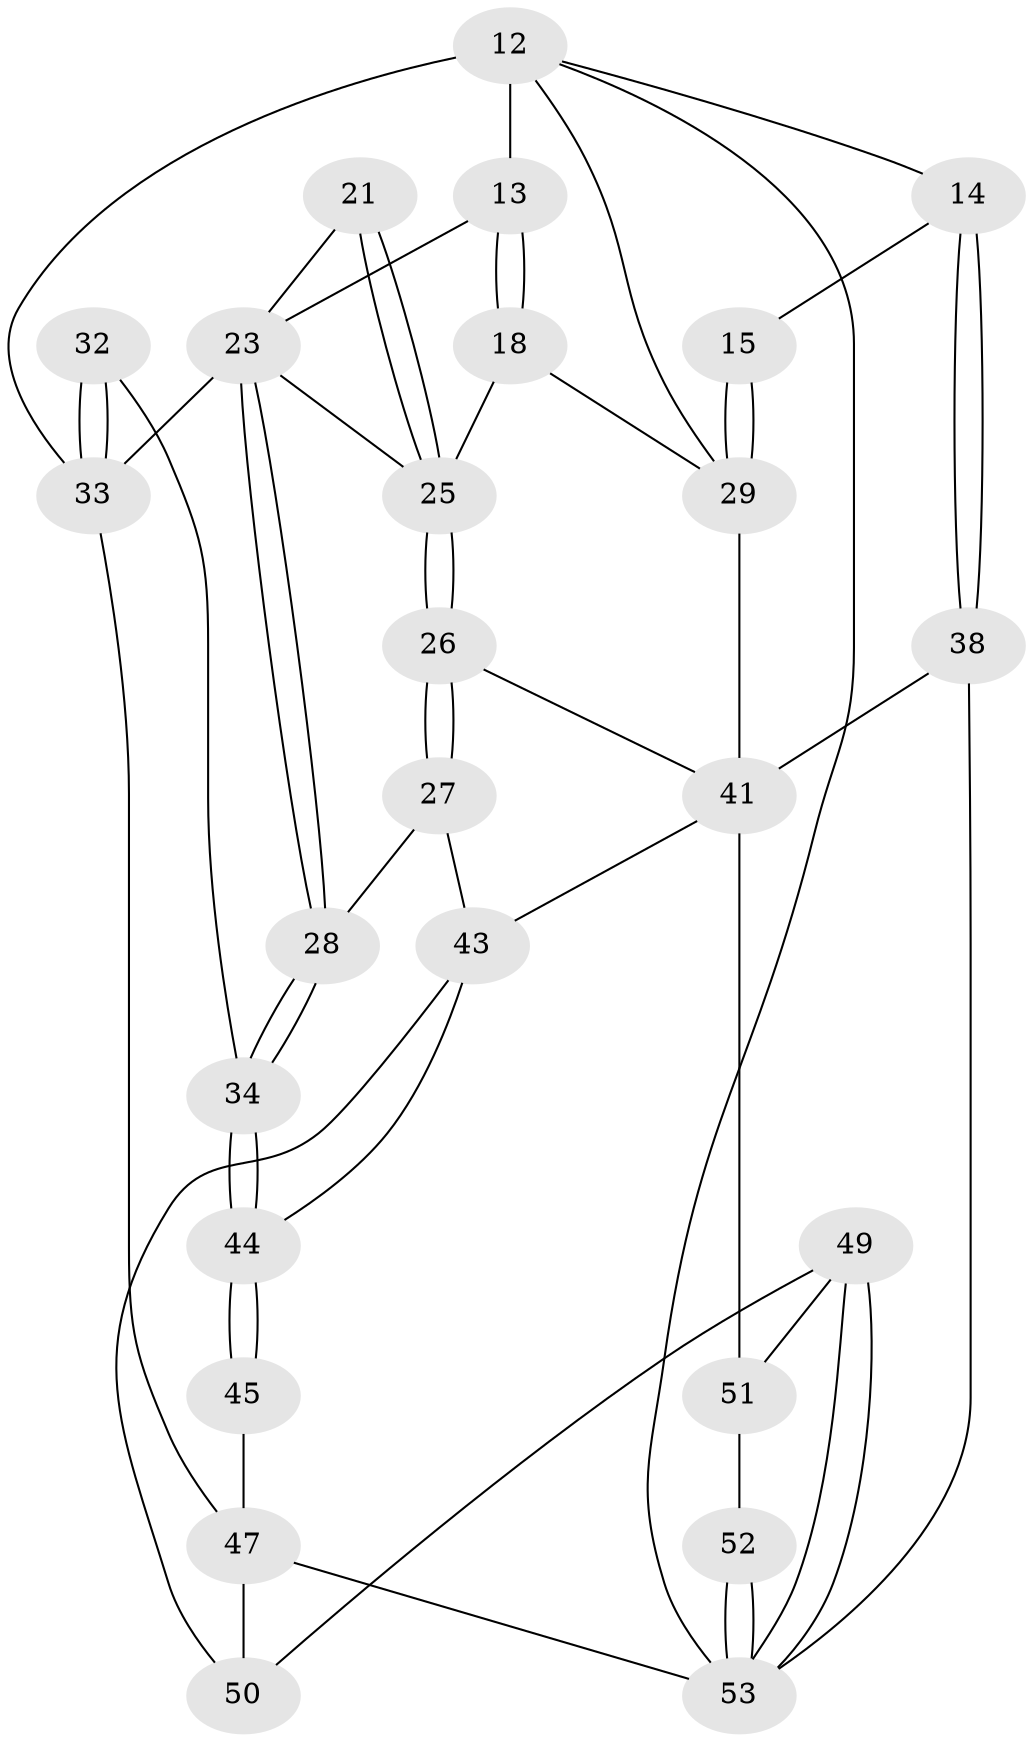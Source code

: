 // original degree distribution, {3: 0.03773584905660377, 5: 0.5283018867924528, 4: 0.24528301886792453, 6: 0.18867924528301888}
// Generated by graph-tools (version 1.1) at 2025/00/03/09/25 05:00:30]
// undirected, 26 vertices, 56 edges
graph export_dot {
graph [start="1"]
  node [color=gray90,style=filled];
  12 [pos="+0.7090555613826675+0.19871492995981763",super="+10+6+11"];
  13 [pos="+0.5096489666989336+0.30419285729032586",super="+7"];
  14 [pos="+1+0.3940664802608065"];
  15 [pos="+0.9446257493298998+0.4245846722698891"];
  18 [pos="+0.6210280360946119+0.40380155859638367"];
  21 [pos="+0.43602938724355655+0.4486325846729935"];
  23 [pos="+0.25056751087933504+0.3917603067934795",super="+22"];
  25 [pos="+0.4909303655761828+0.5415513748643034",super="+19+20"];
  26 [pos="+0.4807131120178258+0.566608906320532"];
  27 [pos="+0.3783802769875365+0.582251441509873"];
  28 [pos="+0.3124402712526572+0.5305436077243829"];
  29 [pos="+0.7215475816352991+0.6355608587612626",super="+17+16"];
  32 [pos="+0.027648587778240294+0.609203652639843"];
  33 [pos="+0+0.6209474418643947",super="+3+2+24"];
  34 [pos="+0.14184556549605046+0.6572219497415143"];
  38 [pos="+1+0.49715655030102657"];
  41 [pos="+0.4413409965709011+0.8232692512793607",super="+31+30+39"];
  43 [pos="+0.25526145147764284+0.7439165701051045",super="+42"];
  44 [pos="+0.17783270593759215+0.7079422400458943"];
  45 [pos="+0.11737608577309895+0.8264737893810526"];
  47 [pos="+0.13364380572149848+0.8684554775707563",super="+36+35+37"];
  49 [pos="+0.5650360346954361+1"];
  50 [pos="+0.36457652162711807+1",super="+46"];
  51 [pos="+0.724010105334061+0.8041899809341356",super="+48"];
  52 [pos="+0.9709312879086843+0.8100735753356751"];
  53 [pos="+0.794387118543445+1",super="+40"];
  12 -- 13 [weight=2];
  12 -- 29;
  12 -- 33 [weight=2];
  12 -- 53;
  12 -- 14;
  13 -- 18;
  13 -- 18;
  13 -- 23;
  14 -- 15;
  14 -- 38;
  14 -- 38;
  15 -- 29 [weight=2];
  15 -- 29;
  18 -- 25;
  18 -- 29;
  21 -- 25 [weight=2];
  21 -- 25;
  21 -- 23;
  23 -- 28;
  23 -- 28;
  23 -- 33 [weight=2];
  23 -- 25;
  25 -- 26;
  25 -- 26;
  26 -- 27;
  26 -- 27;
  26 -- 41;
  27 -- 28;
  27 -- 43;
  28 -- 34;
  28 -- 34;
  29 -- 41;
  32 -- 33 [weight=2];
  32 -- 33;
  32 -- 34;
  33 -- 47 [weight=2];
  34 -- 44;
  34 -- 44;
  38 -- 53;
  38 -- 41;
  41 -- 51 [weight=2];
  41 -- 43;
  43 -- 44;
  43 -- 50;
  44 -- 45;
  44 -- 45;
  45 -- 47 [weight=2];
  47 -- 50 [weight=2];
  47 -- 53;
  49 -- 50;
  49 -- 53;
  49 -- 53;
  49 -- 51;
  51 -- 52;
  52 -- 53 [weight=2];
  52 -- 53;
}
